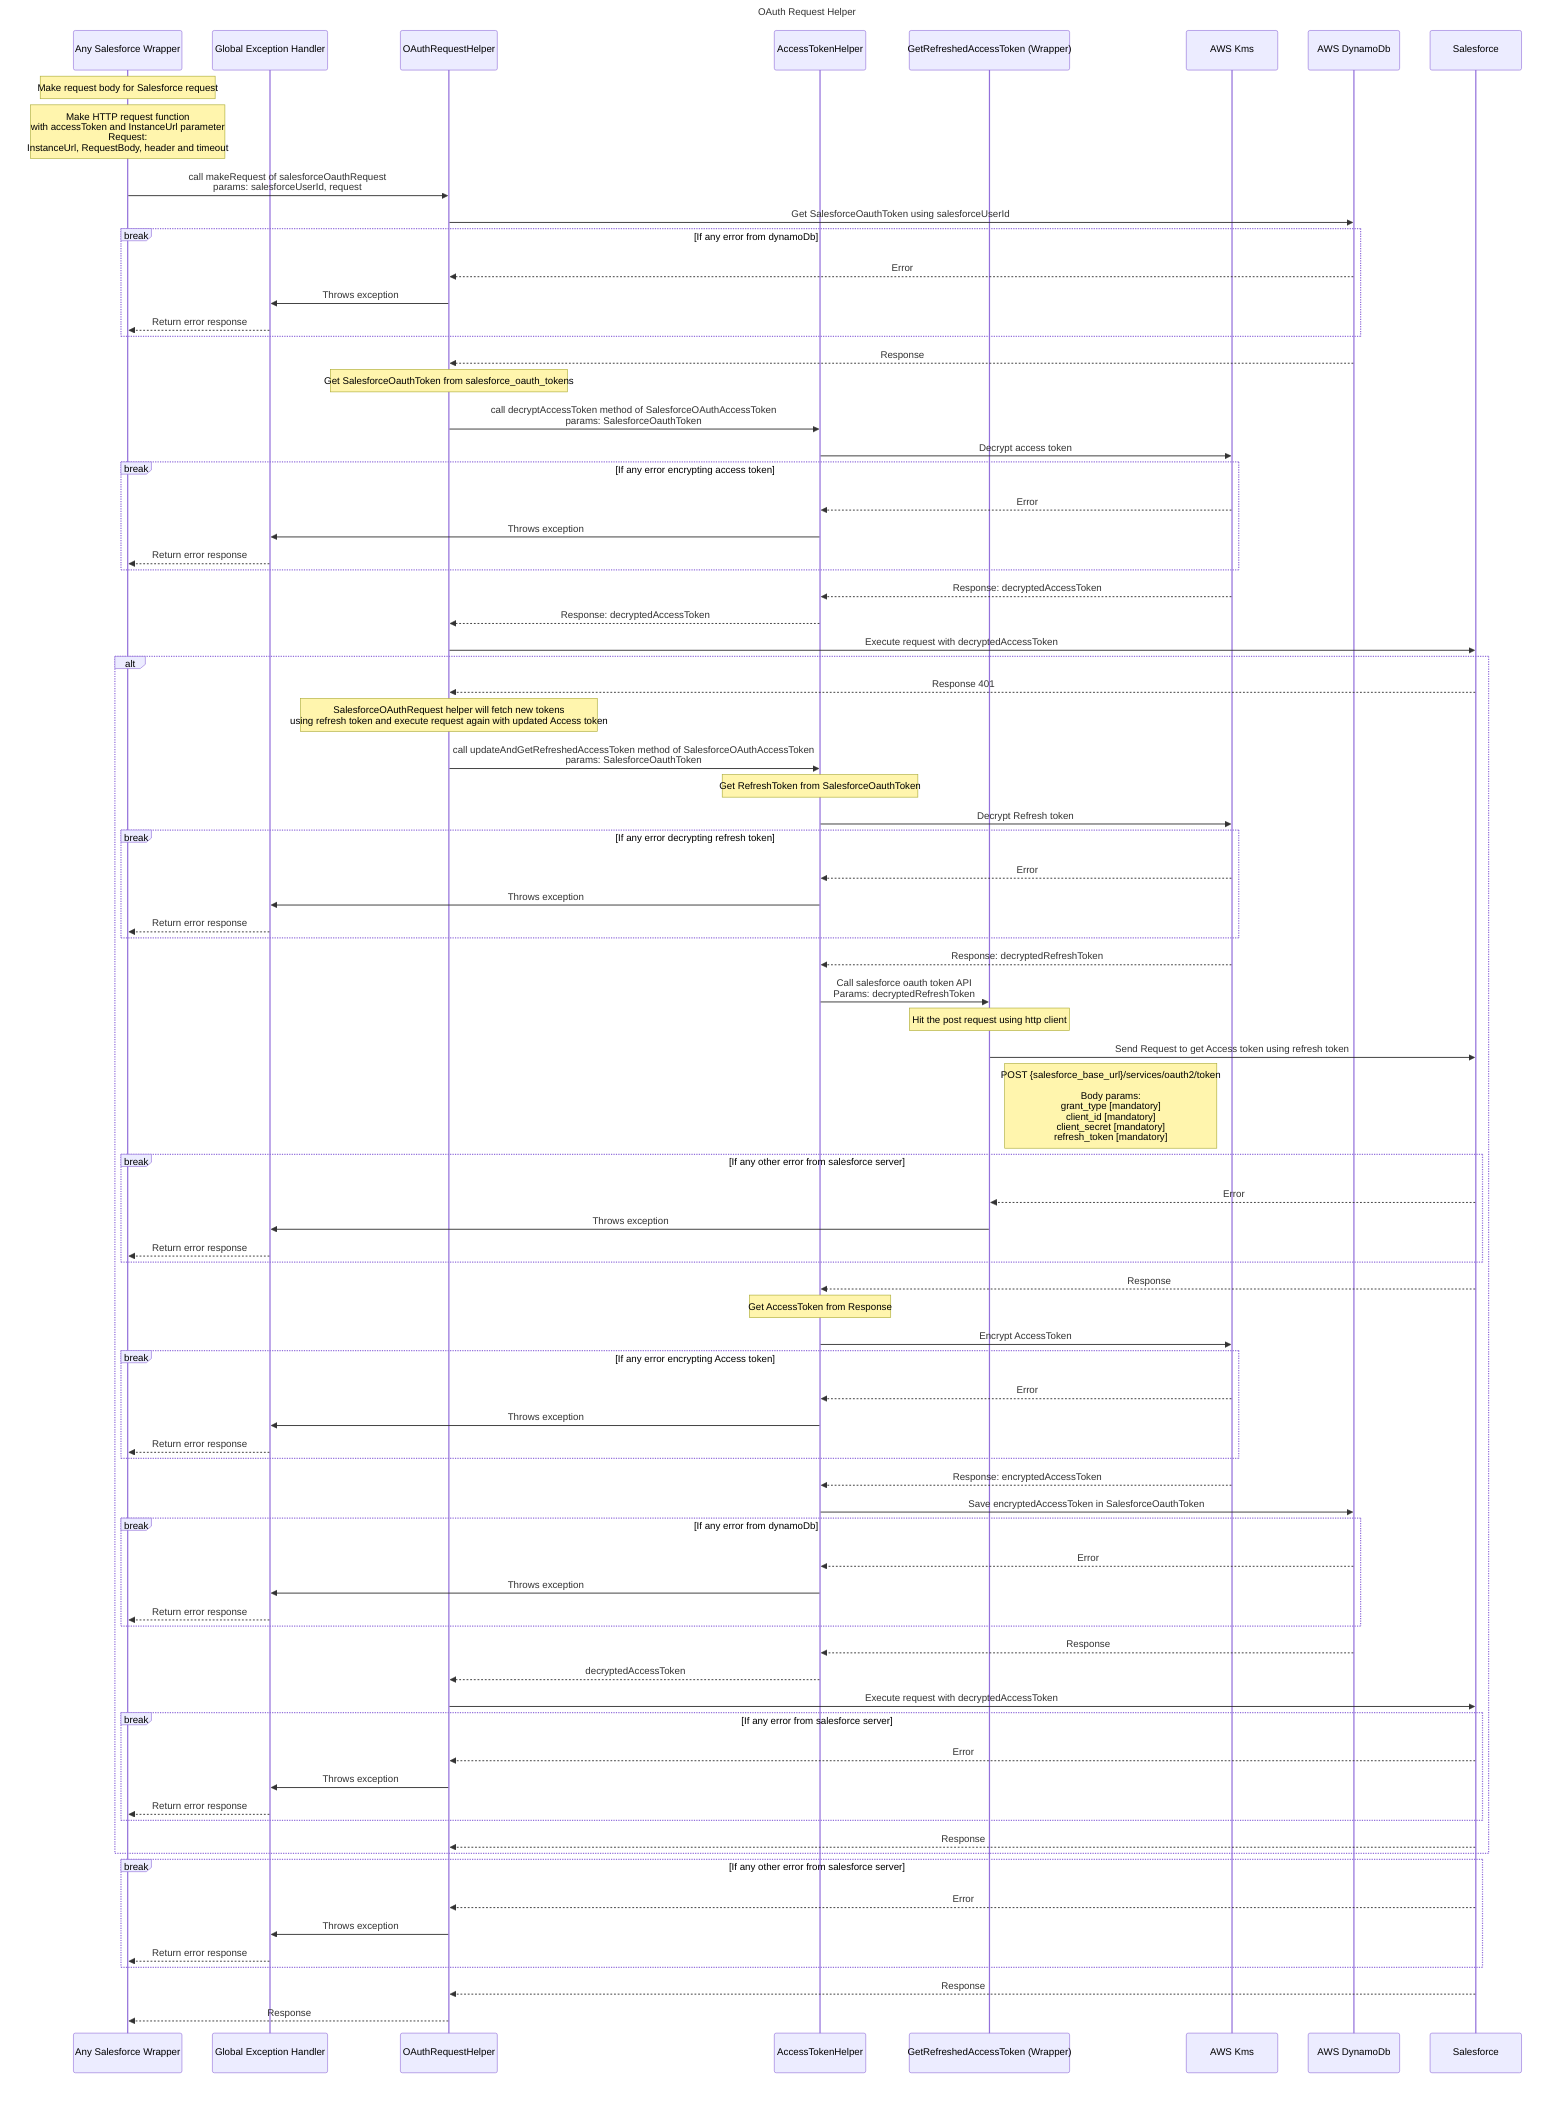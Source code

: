 sequenceDiagram
  title OAuth Request Helper
    participant helper as Any Salesforce Wrapper
    participant exceptionHandler as Global Exception Handler
    participant requestHelper as OAuthRequestHelper
    participant accessToken as AccessTokenHelper   
    participant salesforceWrapper as GetRefreshedAccessToken (Wrapper)
    participant kms as AWS Kms
    participant dynamoDb as AWS DynamoDb
    participant salesforce as Salesforce

    note over helper: Make request body for Salesforce request

    note over helper: Make HTTP request function<br> with accessToken and InstanceUrl parameter<br>Request:  <br>InstanceUrl, RequestBody, header and timeout

    helper->>requestHelper: call makeRequest of salesforceOauthRequest<br> params: salesforceUserId, request

    requestHelper->>dynamoDb: Get SalesforceOauthToken using salesforceUserId 
    break If any error from dynamoDb
        dynamoDb -->> requestHelper: Error
        requestHelper ->> exceptionHandler: Throws exception 
        exceptionHandler-->>helper: Return error response
    end  

    dynamoDb-->>requestHelper: Response

    note over requestHelper: Get SalesforceOauthToken from salesforce_oauth_tokens

    requestHelper->>accessToken: call decryptAccessToken method of SalesforceOAuthAccessToken<br> params: SalesforceOauthToken

    accessToken ->> kms: Decrypt access token 
    break If any error encrypting access token
        kms -->> accessToken: Error
        accessToken ->> exceptionHandler: Throws exception 
        exceptionHandler-->>helper: Return error response
    end
    kms -->> accessToken: Response: decryptedAccessToken

    accessToken-->>requestHelper: Response: decryptedAccessToken

    requestHelper->>salesforce: Execute request with decryptedAccessToken

    alt
        salesforce-->>requestHelper: Response 401 
        note over requestHelper: SalesforceOAuthRequest helper will fetch new tokens <br>using refresh token and execute request again with updated Access token 
        
        requestHelper->>accessToken: call updateAndGetRefreshedAccessToken method of SalesforceOAuthAccessToken<br> params: SalesforceOauthToken

        note over accessToken: Get RefreshToken from SalesforceOauthToken

        accessToken ->> kms: Decrypt Refresh token 
        break If any error decrypting refresh token
            kms -->> accessToken: Error
            accessToken ->> exceptionHandler: Throws exception 
            exceptionHandler-->>helper: Return error response
        end
        kms -->> accessToken: Response: decryptedRefreshToken

        accessToken->>salesforceWrapper: Call salesforce oauth token API <br> Params: decryptedRefreshToken

        note over salesforceWrapper: Hit the post request using http client
        salesforceWrapper ->> salesforce: Send Request to get Access token using refresh token
        note right of salesforceWrapper: POST {salesforce_base_url}/services/oauth2/token<br><br>Body params: <br>grant_type [mandatory] <br>client_id [mandatory]<br>client_secret [mandatory] <br>refresh_token [mandatory] 
        break If any other error from salesforce server
            salesforce -->> salesforceWrapper: Error
            salesforceWrapper ->> exceptionHandler: Throws exception 
            exceptionHandler-->>helper: Return error response
        end

        salesforce-->>accessToken: Response

        note over accessToken: Get AccessToken from Response

        accessToken ->> kms: Encrypt AccessToken
        break If any error encrypting Access token
            kms -->> accessToken: Error
            accessToken ->> exceptionHandler: Throws exception 
            exceptionHandler-->>helper: Return error response
        end
        kms -->> accessToken: Response: encryptedAccessToken

        accessToken->>dynamoDb: Save encryptedAccessToken in SalesforceOauthToken
        break If any error from dynamoDb
            dynamoDb -->> accessToken: Error
            accessToken ->> exceptionHandler: Throws exception 
            exceptionHandler-->>helper: Return error response
        end  

        dynamoDb-->>accessToken: Response

        accessToken-->>requestHelper: decryptedAccessToken

        requestHelper->>salesforce: Execute request with decryptedAccessToken

        break If any error from salesforce server
            salesforce -->> requestHelper: Error
            requestHelper ->> exceptionHandler: Throws exception 
            exceptionHandler-->>helper: Return error response
        end

        salesforce -->> requestHelper: Response
    end 

    break If any other error from salesforce server
        salesforce -->> requestHelper: Error
        requestHelper ->> exceptionHandler: Throws exception 
        exceptionHandler-->>helper: Return error response
    end

    salesforce -->> requestHelper: Response

    requestHelper-->>helper: Response